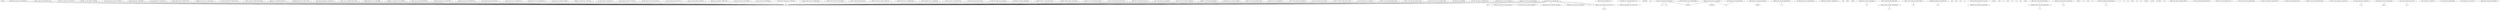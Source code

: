 graph Circle1K {
659892ed_687b_4940_82a1_694cf8bcc799
b7e7ed99_1470_4535_bbf5_e02263771c11
06326586_e6b3_434c_9d7e_006e6901c172
95ec48a1_8c5e_444f_8678_beec6d92ddba
b5f815d0_f1ae_4a75_8dfa_84c10058224c
2efd6dd4_e79a_4367_9ff7_bd6ab90cb676
8b671f3d_d428_46e2_9310_3b364b9da559
1f188643_fa67_45d8_9e27_96aafdcb535e
c9d0e0a1_f2ea_4eee_9476_a5b909d006c1
cc493912_3448_4cfb_a78b_0857fec14e3d
048e14bd_3077_4162_90c9_170cbccfb709
8bfd2d89_c7d1_40f7_968f_074e7ba048bb
cb13cec8_d300_4070_a593_78125ee4be8c
8435ced5_b8b3_4f58_84fc_7ed6b8e8de59
30556bec_9292_4966_93cc_174daeb0ea46
0dc8a04e_8636_49da_a01e_36b0319b13af
df0ad995_742f_4512_82a1_0acb8e5a4140
ac74c160_be94_49b0_8d32_b5f6e4254624
c2583677_4a0a_424b_a096_29ed4b4d6c94
4ffe64d8_cb17_4258_909b_fe3dcfd34c71
1d05f08f_5f90_46c5_beb2_25166c1c38f3
d2d11de0_64b8_46f9_8bfa_e19edb4250ba
c83e7712_5d77_4d81_974b_332ba77bdb38
bb7ef5ff_da28_4945_b242_485af0491456
0ad9a177_4213_4cdb_bff3_a879a27263be
8d367f65_ed8d_4c56_a142_cddb0daffbfb
f5e6f436_11ac_4bf4_8235_4531a53460b0
945cfad8_82d9_4c24_93c4_745fdeed8e2e
336fc588_73a3_4d19_9959_6db810f0af3d
4f679994_0a04_4b0e_8e12_ea30907659d7
ed65afc6_0459_4f67_a5f5_239c6fc62aed
1d41a16d_8f4f_45d4_88db_e8384f1d4e1e
68c06e42_832c_42c2_837a_37fb8c2cb07d
0bfe645f_28d5_47f7_b3ba_ae9ddd0c433e
21c0a54d_9b44_473b_9e9f_bf6154faedf4
edf175ae_559f_4588_b6db_8e711ba1c967
d469efe3_e762_498f_b391_19e0fefa7954
847004a9_c19e_4793_b8a7_49138c4a05a9
389da32b_5bed_46f1_a3b6_02717016e5cd
9f44109b_0325_4742_8670_d6a190c28e34
2877ec06_170f_4c8a_86a6_18da722d722c
07ede7e9_a024_488c_9f80_c8105cfd9213
57b953ae_a42a_4c88_8598_765869013d63
184e4c94_eb5c_494e_aafc_2bd3cdad04f1
56224cbc_eb7c_481b_94aa_fd76f324fedc
c40c1bd9_84e7_4903_8a54_2102482b20d0
cd031110_dbf6_4974_8747_682fbd29ae6e
7d20d80c_0d78_4100_8677_55d778a6b1f9
dec9a461_317f_458a_810e_2d710621ac86
506317a5_9541_4959_8865_09e46e52cbfd
b6419457_82d3_4142_9635_6175fd617297
c9e38939_3939_4670_a0ad_3dfd3d76956e
b6e2bb38_28bf_4578_a12b_cfd0ffe726fe
76ed07dd_a1ab_49c1_b37f_f6d251f2779b
058fcc9a_f456_4d4e_9504_5502cf53750c
ac433bd7_ff3c_4480_b732_5e3cb8f3cc43
18df07ff_d0ac_4f79_96b6_ad900a8f8736
c9a90808_3664_47a4_ae9d_439c9e40c611
7c59b9d0_2586_45e6_8002_7f124fc3c80d
40e33a68_4673_4883_b083_d993040cbe4b
3eda18cb_215a_43c9_aa9d_6974d7a64023
5fdc7134_67e8_4936_ae9a_6d707f32c5b2
30a9f95d_60aa_4769_86af_f57a821877ea
9614baa2_15f0_429e_9af3_a1afaede5655
9fcf3cc5_1643_4705_a562_b7a3eb4881bd
a416fff7_01e3_4b76_926b_f32268656eaf
24d23ead_f0ce_4e2c_ac39_6adce7bc8066
157f8f50_0207_45f4_934d_8f34b61a2836
933265a6_3f30_4370_ac04_34d49d07bfe7
0a405372_3891_4c8e_825d_22f5344faa7f
41548eb3_1242_4518_b0a3_aaf7e154307f
4bc38b77_7ab9_48a7_80d3_163d11e712fd
184d4cc4_d7af_43ea_a0e7_ea7e3b98cc81
7bd0411a_ee5a_4109_8036_496ae2a625e0
0e9b7a7c_2385_44fe_ab6e_d128d7147488
b1c9c743_42c6_421e_b7fb_1d862b275d93
61773082_06f4_4ff5_9e4f_f12b18b60f6d
977ec84c_b63f_4c3a_85ca_889a874e804c
f471f382_7ef9_4a89_ac19_68efbd0015ae
c9c90ded_0d84_4141_b228_a38cfa987cc3
ed4594ce_5ae7_4750_a4ae_5b4b79edbd71
77df3b30_18ed_4d61_82ad_fbb2e1c99e88
40f72b19_77fe_4699_9df1_98bc8324b344
8707f935_f377_4970_ada3_0ab2417c0711
b2f3024b_43cb_466f_9a9f_31abed229299
d840a41b_82cf_4672_8029_6abab939e94a
44a3b1be_1165_4c08_8521_68f9bbecdbff
0be15597_6c05_44fb_9ce7_eaa693cd7795
30450e15_d63c_449c_9085_b05e0a262eea
6fe04527_1672_4ebc_913d_3b6d216edb0e
74abb72e_5329_41d8_a9c6_1a7daa5da2d0
ac57dc76_6d23_4ce6_9b93_ef80ac6a1faf
b7eda3d5_986a_4cb1_b985_f4e114431696
b4e3c408_0530_498a_bfca_b106ce96dad7
fddecabc_c6a0_4db0_bd53_d022ad1c3761
97df93c2_0b2c_4997_94e5_96af12f3c46e
b0679ce6_b4e8_486a_a790_c9ae4905a141
b96e5997_e6df_479e_9a28_2602bb23165f
4262dc75_69b7_4bed_a003_2acf4b89ac6c
37edb7b3_146f_4eb8_a6df_5d8f83346b9a
7cb13dd2_6be5_44c2_875f_c922b5934dc8
ea83c1cd_e9f1_4a20_a62a_2681bf6c43b6
0875c1b4_2e49_41fb_b206_8c44cd137c01
41a6fba4_58ad_4e06_a235_151413492b1f
4a518953_5586_4720_9aa4_b259855a88d6
24391991_1592_423c_8b07_176a79c8221f
697625f1_cace_4622_912b_de8f53e9b4f9
8154216f_71cd_40ab_a8cc_8ae1757b472b
40f909ef_9488_4070_9fa0_08a914998e5b
847004a9_c19e_4793_b8a7_49138c4a05a9 -- 30450e15_d63c_449c_9085_b05e0a262eea
0bfe645f_28d5_47f7_b3ba_ae9ddd0c433e -- 30450e15_d63c_449c_9085_b05e0a262eea
8bfd2d89_c7d1_40f7_968f_074e7ba048bb -- 30450e15_d63c_449c_9085_b05e0a262eea
68c06e42_832c_42c2_837a_37fb8c2cb07d -- 30450e15_d63c_449c_9085_b05e0a262eea
389da32b_5bed_46f1_a3b6_02717016e5cd -- 30450e15_d63c_449c_9085_b05e0a262eea
4ffe64d8_cb17_4258_909b_fe3dcfd34c71 -- 30450e15_d63c_449c_9085_b05e0a262eea
cb13cec8_d300_4070_a593_78125ee4be8c -- 30450e15_d63c_449c_9085_b05e0a262eea
dec9a461_317f_458a_810e_2d710621ac86 -- 77df3b30_18ed_4d61_82ad_fbb2e1c99e88
41548eb3_1242_4518_b0a3_aaf7e154307f -- 30450e15_d63c_449c_9085_b05e0a262eea
1d41a16d_8f4f_45d4_88db_e8384f1d4e1e -- 30450e15_d63c_449c_9085_b05e0a262eea
c9c90ded_0d84_4141_b228_a38cfa987cc3 -- 30450e15_d63c_449c_9085_b05e0a262eea
184d4cc4_d7af_43ea_a0e7_ea7e3b98cc81 -- 30450e15_d63c_449c_9085_b05e0a262eea
0e9b7a7c_2385_44fe_ab6e_d128d7147488 -- 30450e15_d63c_449c_9085_b05e0a262eea
df0ad995_742f_4512_82a1_0acb8e5a4140 -- 30450e15_d63c_449c_9085_b05e0a262eea
21c0a54d_9b44_473b_9e9f_bf6154faedf4 -- 30450e15_d63c_449c_9085_b05e0a262eea
d2d11de0_64b8_46f9_8bfa_e19edb4250ba -- 30450e15_d63c_449c_9085_b05e0a262eea
41a6fba4_58ad_4e06_a235_151413492b1f -- 40f909ef_9488_4070_9fa0_08a914998e5b
4a518953_5586_4720_9aa4_b259855a88d6 -- 8154216f_71cd_40ab_a8cc_8ae1757b472b
058fcc9a_f456_4d4e_9504_5502cf53750c -- 30450e15_d63c_449c_9085_b05e0a262eea
9614baa2_15f0_429e_9af3_a1afaede5655 -- 30450e15_d63c_449c_9085_b05e0a262eea
ac433bd7_ff3c_4480_b732_5e3cb8f3cc43 -- 30450e15_d63c_449c_9085_b05e0a262eea
7c59b9d0_2586_45e6_8002_7f124fc3c80d -- 30450e15_d63c_449c_9085_b05e0a262eea
fddecabc_c6a0_4db0_bd53_d022ad1c3761 -- 4262dc75_69b7_4bed_a003_2acf4b89ac6c
7cb13dd2_6be5_44c2_875f_c922b5934dc8 -- 0875c1b4_2e49_41fb_b206_8c44cd137c01
0a405372_3891_4c8e_825d_22f5344faa7f -- 30450e15_d63c_449c_9085_b05e0a262eea
f5e6f436_11ac_4bf4_8235_4531a53460b0 -- 30450e15_d63c_449c_9085_b05e0a262eea
184e4c94_eb5c_494e_aafc_2bd3cdad04f1 -- 30450e15_d63c_449c_9085_b05e0a262eea
659892ed_687b_4940_82a1_694cf8bcc799 -- 97df93c2_0b2c_4997_94e5_96af12f3c46e
2877ec06_170f_4c8a_86a6_18da722d722c -- 30450e15_d63c_449c_9085_b05e0a262eea
157f8f50_0207_45f4_934d_8f34b61a2836 -- 30450e15_d63c_449c_9085_b05e0a262eea
4262dc75_69b7_4bed_a003_2acf4b89ac6c -- 37edb7b3_146f_4eb8_a6df_5d8f83346b9a
7d20d80c_0d78_4100_8677_55d778a6b1f9 -- 30450e15_d63c_449c_9085_b05e0a262eea
30556bec_9292_4966_93cc_174daeb0ea46 -- 30450e15_d63c_449c_9085_b05e0a262eea
2efd6dd4_e79a_4367_9ff7_bd6ab90cb676 -- 1f188643_fa67_45d8_9e27_96aafdcb535e
ed65afc6_0459_4f67_a5f5_239c6fc62aed -- 30450e15_d63c_449c_9085_b05e0a262eea
edf175ae_559f_4588_b6db_8e711ba1c967 -- b2f3024b_43cb_466f_9a9f_31abed229299
7bd0411a_ee5a_4109_8036_496ae2a625e0 -- 30450e15_d63c_449c_9085_b05e0a262eea
659892ed_687b_4940_82a1_694cf8bcc799 -- 8707f935_f377_4970_ada3_0ab2417c0711
57b953ae_a42a_4c88_8598_765869013d63 -- 30450e15_d63c_449c_9085_b05e0a262eea
a416fff7_01e3_4b76_926b_f32268656eaf -- 30450e15_d63c_449c_9085_b05e0a262eea
659892ed_687b_4940_82a1_694cf8bcc799 -- d840a41b_82cf_4672_8029_6abab939e94a
336fc588_73a3_4d19_9959_6db810f0af3d -- 30450e15_d63c_449c_9085_b05e0a262eea
5fdc7134_67e8_4936_ae9a_6d707f32c5b2 -- 30450e15_d63c_449c_9085_b05e0a262eea
cc493912_3448_4cfb_a78b_0857fec14e3d -- 30450e15_d63c_449c_9085_b05e0a262eea
b1c9c743_42c6_421e_b7fb_1d862b275d93 -- 30450e15_d63c_449c_9085_b05e0a262eea
b5f815d0_f1ae_4a75_8dfa_84c10058224c -- 697625f1_cace_4622_912b_de8f53e9b4f9
3eda18cb_215a_43c9_aa9d_6974d7a64023 -- 30450e15_d63c_449c_9085_b05e0a262eea
ed4594ce_5ae7_4750_a4ae_5b4b79edbd71 -- 30450e15_d63c_449c_9085_b05e0a262eea
cd031110_dbf6_4974_8747_682fbd29ae6e -- 30450e15_d63c_449c_9085_b05e0a262eea
c9a90808_3664_47a4_ae9d_439c9e40c611 -- 30450e15_d63c_449c_9085_b05e0a262eea
d469efe3_e762_498f_b391_19e0fefa7954 -- 30450e15_d63c_449c_9085_b05e0a262eea
659892ed_687b_4940_82a1_694cf8bcc799 -- b4e3c408_0530_498a_bfca_b106ce96dad7
1d05f08f_5f90_46c5_beb2_25166c1c38f3 -- 30450e15_d63c_449c_9085_b05e0a262eea
0ad9a177_4213_4cdb_bff3_a879a27263be -- 30450e15_d63c_449c_9085_b05e0a262eea
61773082_06f4_4ff5_9e4f_f12b18b60f6d -- 30450e15_d63c_449c_9085_b05e0a262eea
76ed07dd_a1ab_49c1_b37f_f6d251f2779b -- 30450e15_d63c_449c_9085_b05e0a262eea
97df93c2_0b2c_4997_94e5_96af12f3c46e -- b96e5997_e6df_479e_9a28_2602bb23165f
9fcf3cc5_1643_4705_a562_b7a3eb4881bd -- 30450e15_d63c_449c_9085_b05e0a262eea
0dc8a04e_8636_49da_a01e_36b0319b13af -- 30450e15_d63c_449c_9085_b05e0a262eea
24d23ead_f0ce_4e2c_ac39_6adce7bc8066 -- 30450e15_d63c_449c_9085_b05e0a262eea
659892ed_687b_4940_82a1_694cf8bcc799 -- b7eda3d5_986a_4cb1_b985_f4e114431696
c83e7712_5d77_4d81_974b_332ba77bdb38 -- 74abb72e_5329_41d8_a9c6_1a7daa5da2d0
37edb7b3_146f_4eb8_a6df_5d8f83346b9a -- ea83c1cd_e9f1_4a20_a62a_2681bf6c43b6
c9d0e0a1_f2ea_4eee_9476_a5b909d006c1 -- 30450e15_d63c_449c_9085_b05e0a262eea
0875c1b4_2e49_41fb_b206_8c44cd137c01 -- 41a6fba4_58ad_4e06_a235_151413492b1f
b96e5997_e6df_479e_9a28_2602bb23165f -- 7cb13dd2_6be5_44c2_875f_c922b5934dc8
4bc38b77_7ab9_48a7_80d3_163d11e712fd -- 30450e15_d63c_449c_9085_b05e0a262eea
f471f382_7ef9_4a89_ac19_68efbd0015ae -- 30450e15_d63c_449c_9085_b05e0a262eea
4f679994_0a04_4b0e_8e12_ea30907659d7 -- 30450e15_d63c_449c_9085_b05e0a262eea
bb7ef5ff_da28_4945_b242_485af0491456 -- 44a3b1be_1165_4c08_8521_68f9bbecdbff
b7e7ed99_1470_4535_bbf5_e02263771c11 -- b0679ce6_b4e8_486a_a790_c9ae4905a141
ea83c1cd_e9f1_4a20_a62a_2681bf6c43b6 -- 4a518953_5586_4720_9aa4_b259855a88d6
977ec84c_b63f_4c3a_85ca_889a874e804c -- 40f72b19_77fe_4699_9df1_98bc8324b344
048e14bd_3077_4162_90c9_170cbccfb709 -- 30450e15_d63c_449c_9085_b05e0a262eea
95ec48a1_8c5e_444f_8678_beec6d92ddba -- 8154216f_71cd_40ab_a8cc_8ae1757b472b
30a9f95d_60aa_4769_86af_f57a821877ea -- 30450e15_d63c_449c_9085_b05e0a262eea
41a6fba4_58ad_4e06_a235_151413492b1f -- 24391991_1592_423c_8b07_176a79c8221f
c2583677_4a0a_424b_a096_29ed4b4d6c94 -- 30450e15_d63c_449c_9085_b05e0a262eea
9f44109b_0325_4742_8670_d6a190c28e34 -- 30450e15_d63c_449c_9085_b05e0a262eea
c9e38939_3939_4670_a0ad_3dfd3d76956e -- 30450e15_d63c_449c_9085_b05e0a262eea
07ede7e9_a024_488c_9f80_c8105cfd9213 -- 30450e15_d63c_449c_9085_b05e0a262eea
b6419457_82d3_4142_9635_6175fd617297 -- 30450e15_d63c_449c_9085_b05e0a262eea
933265a6_3f30_4370_ac04_34d49d07bfe7 -- 30450e15_d63c_449c_9085_b05e0a262eea
95ec48a1_8c5e_444f_8678_beec6d92ddba -- 8b671f3d_d428_46e2_9310_3b364b9da559
06326586_e6b3_434c_9d7e_006e6901c172 -- fddecabc_c6a0_4db0_bd53_d022ad1c3761
506317a5_9541_4959_8865_09e46e52cbfd -- 30450e15_d63c_449c_9085_b05e0a262eea
659892ed_687b_4940_82a1_694cf8bcc799 -- 30450e15_d63c_449c_9085_b05e0a262eea
18df07ff_d0ac_4f79_96b6_ad900a8f8736 -- 30450e15_d63c_449c_9085_b05e0a262eea
40e33a68_4673_4883_b083_d993040cbe4b -- 6fe04527_1672_4ebc_913d_3b6d216edb0e
659892ed_687b_4940_82a1_694cf8bcc799 -- fddecabc_c6a0_4db0_bd53_d022ad1c3761
c40c1bd9_84e7_4903_8a54_2102482b20d0 -- 30450e15_d63c_449c_9085_b05e0a262eea
ac74c160_be94_49b0_8d32_b5f6e4254624 -- 30450e15_d63c_449c_9085_b05e0a262eea
8435ced5_b8b3_4f58_84fc_7ed6b8e8de59 -- 30450e15_d63c_449c_9085_b05e0a262eea
8d367f65_ed8d_4c56_a142_cddb0daffbfb -- 30450e15_d63c_449c_9085_b05e0a262eea
b6e2bb38_28bf_4578_a12b_cfd0ffe726fe -- 30450e15_d63c_449c_9085_b05e0a262eea
56224cbc_eb7c_481b_94aa_fd76f324fedc -- 30450e15_d63c_449c_9085_b05e0a262eea
659892ed_687b_4940_82a1_694cf8bcc799 -- ac57dc76_6d23_4ce6_9b93_ef80ac6a1faf
945cfad8_82d9_4c24_93c4_745fdeed8e2e -- 0be15597_6c05_44fb_9ce7_eaa693cd7795
95ec48a1_8c5e_444f_8678_beec6d92ddba -- 2efd6dd4_e79a_4367_9ff7_bd6ab90cb676
41a6fba4_58ad_4e06_a235_151413492b1f -- 8154216f_71cd_40ab_a8cc_8ae1757b472b
}